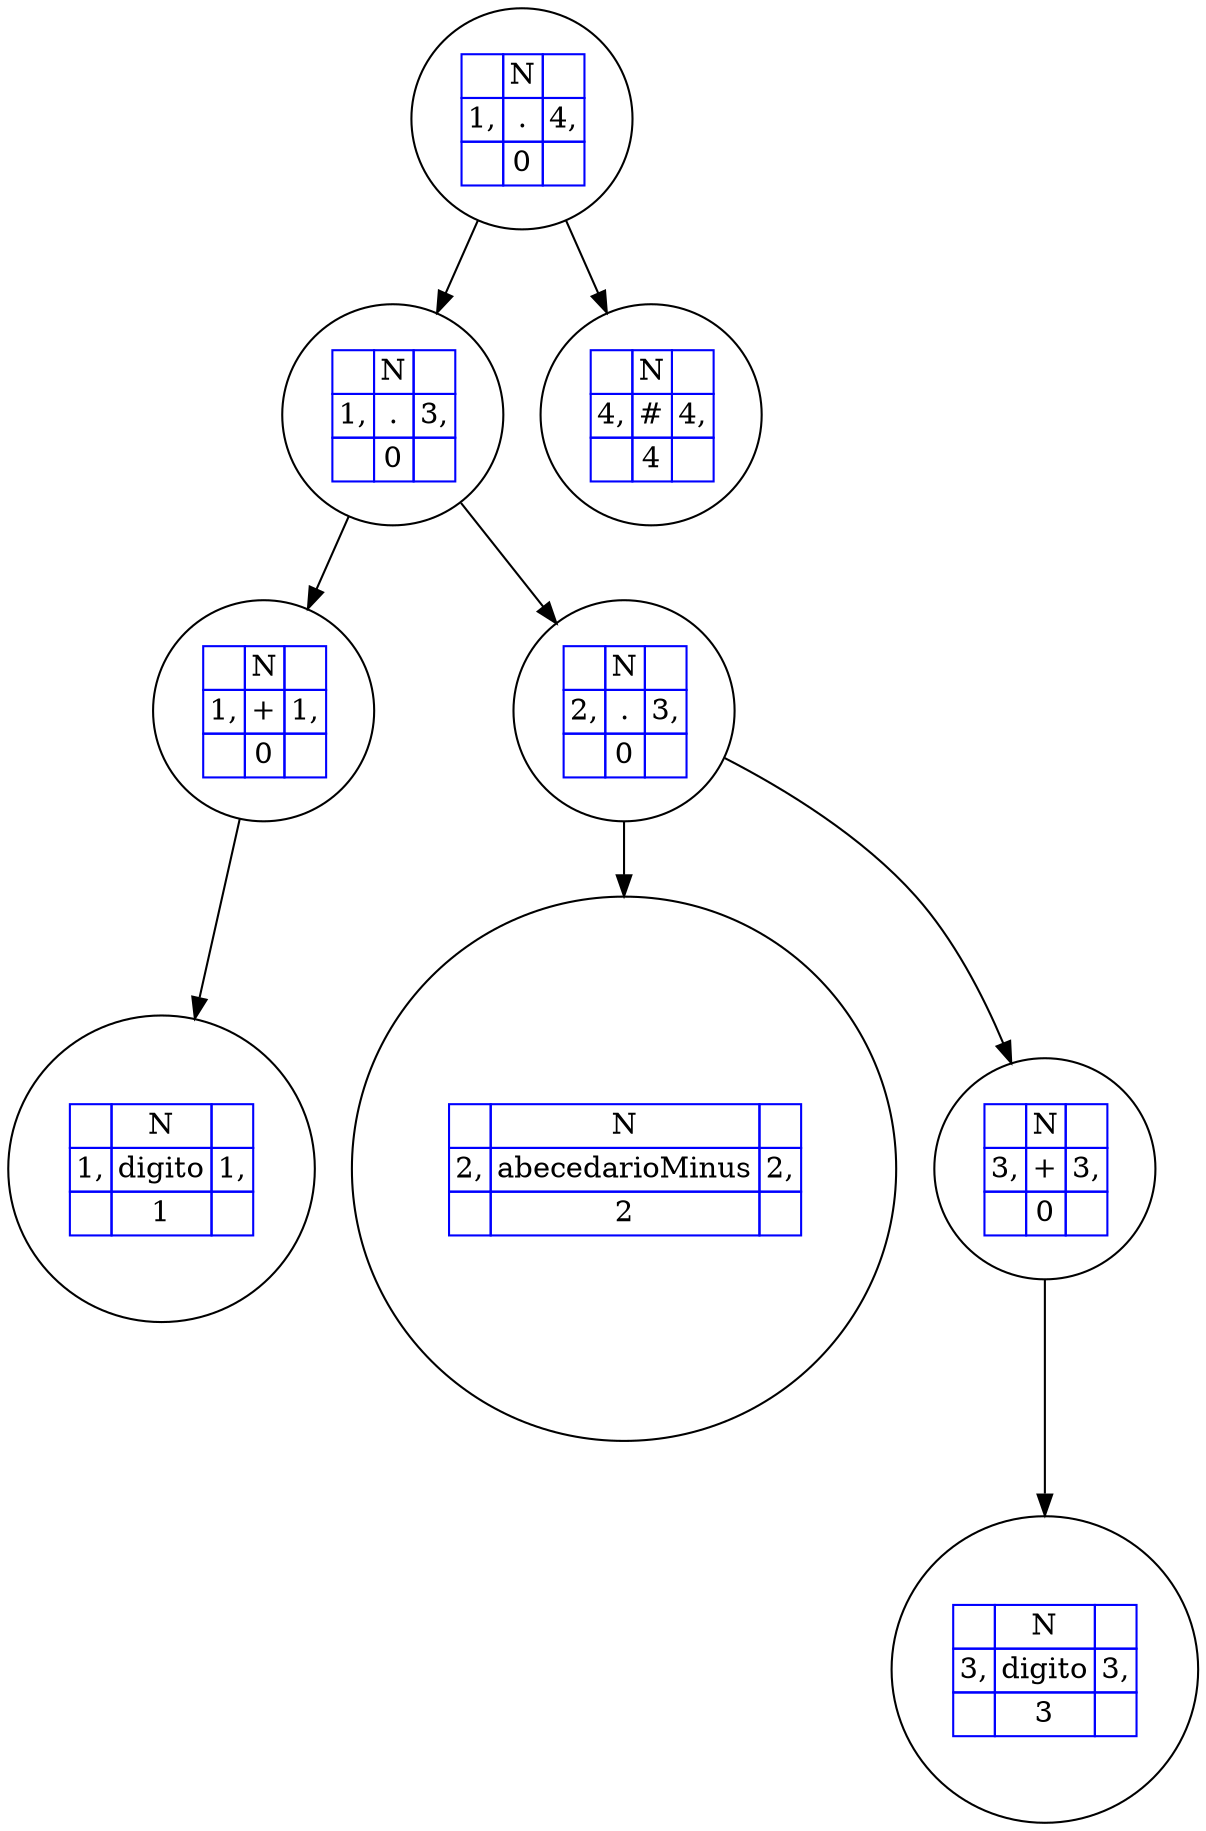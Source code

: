 digraph G{
rankdir=UD
node[shape=circle]
concentrate=true
nodo45[label=<
<table border='0' cellborder='1' color='blue' cellspacing='0'>
<tr><td></td><td>N</td><td></td></tr>
<tr><td>1,</td><td>.</td><td>4,</td></tr>
<tr><td></td><td>0</td><td></td></tr>
</table>
>];
nodo43[label=<
<table border='0' cellborder='1' color='blue' cellspacing='0'>
<tr><td></td><td>N</td><td></td></tr>
<tr><td>1,</td><td>.</td><td>3,</td></tr>
<tr><td></td><td>0</td><td></td></tr>
</table>
>];
nodo38[label=<
<table border='0' cellborder='1' color='blue' cellspacing='0'>
<tr><td></td><td>N</td><td></td></tr>
<tr><td>1,</td><td>+</td><td>1,</td></tr>
<tr><td></td><td>0</td><td></td></tr>
</table>
>];
nodo37[label=<
<table border='0' cellborder='1' color='blue' cellspacing='0'>
<tr><td></td><td>N</td><td></td></tr>
<tr><td>1,</td><td>digito</td><td>1,</td></tr>
<tr><td></td><td>1</td><td></td></tr>
</table>
>];
nodo38->nodo37
nodo43->nodo38
nodo42[label=<
<table border='0' cellborder='1' color='blue' cellspacing='0'>
<tr><td></td><td>N</td><td></td></tr>
<tr><td>2,</td><td>.</td><td>3,</td></tr>
<tr><td></td><td>0</td><td></td></tr>
</table>
>];
nodo39[label=<
<table border='0' cellborder='1' color='blue' cellspacing='0'>
<tr><td></td><td>N</td><td></td></tr>
<tr><td>2,</td><td>abecedarioMinus</td><td>2,</td></tr>
<tr><td></td><td>2</td><td></td></tr>
</table>
>];
nodo42->nodo39
nodo41[label=<
<table border='0' cellborder='1' color='blue' cellspacing='0'>
<tr><td></td><td>N</td><td></td></tr>
<tr><td>3,</td><td>+</td><td>3,</td></tr>
<tr><td></td><td>0</td><td></td></tr>
</table>
>];
nodo40[label=<
<table border='0' cellborder='1' color='blue' cellspacing='0'>
<tr><td></td><td>N</td><td></td></tr>
<tr><td>3,</td><td>digito</td><td>3,</td></tr>
<tr><td></td><td>3</td><td></td></tr>
</table>
>];
nodo41->nodo40
nodo42->nodo41
nodo43->nodo42
nodo45->nodo43
nodo44[label=<
<table border='0' cellborder='1' color='blue' cellspacing='0'>
<tr><td></td><td>N</td><td></td></tr>
<tr><td>4,</td><td>#</td><td>4,</td></tr>
<tr><td></td><td>4</td><td></td></tr>
</table>
>];
nodo45->nodo44

}

